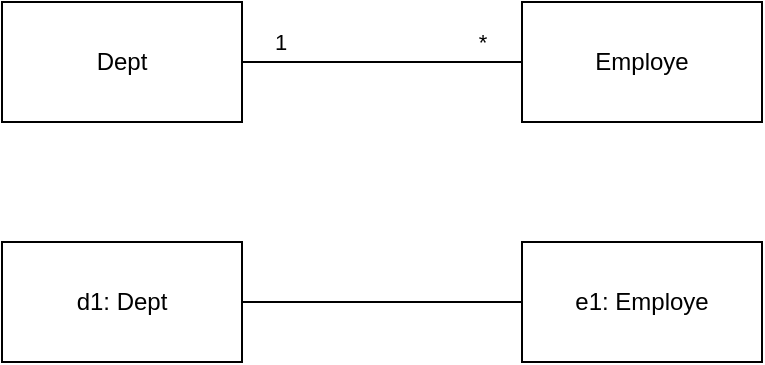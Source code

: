 <mxfile version="13.7.7" type="device"><diagram id="qnxRXt7XSZIyb2SBhUwH" name="Page-1"><mxGraphModel dx="796" dy="498" grid="1" gridSize="10" guides="1" tooltips="1" connect="1" arrows="1" fold="1" page="1" pageScale="1" pageWidth="827" pageHeight="1169" math="0" shadow="0"><root><mxCell id="0"/><mxCell id="1" parent="0"/><mxCell id="HIczmYZG010_QX38tFyZ-1" value="Dept" style="rounded=0;whiteSpace=wrap;html=1;" vertex="1" parent="1"><mxGeometry x="110" y="130" width="120" height="60" as="geometry"/></mxCell><mxCell id="HIczmYZG010_QX38tFyZ-2" value="Employe" style="rounded=0;whiteSpace=wrap;html=1;" vertex="1" parent="1"><mxGeometry x="370" y="130" width="120" height="60" as="geometry"/></mxCell><mxCell id="HIczmYZG010_QX38tFyZ-3" value="d1: Dept" style="rounded=0;whiteSpace=wrap;html=1;" vertex="1" parent="1"><mxGeometry x="110" y="250" width="120" height="60" as="geometry"/></mxCell><mxCell id="HIczmYZG010_QX38tFyZ-4" value="e1: Employe" style="rounded=0;whiteSpace=wrap;html=1;" vertex="1" parent="1"><mxGeometry x="370" y="250" width="120" height="60" as="geometry"/></mxCell><mxCell id="HIczmYZG010_QX38tFyZ-5" value="" style="endArrow=none;html=1;exitX=1;exitY=0.5;exitDx=0;exitDy=0;entryX=0;entryY=0.5;entryDx=0;entryDy=0;" edge="1" parent="1" source="HIczmYZG010_QX38tFyZ-1" target="HIczmYZG010_QX38tFyZ-2"><mxGeometry width="50" height="50" relative="1" as="geometry"><mxPoint x="380" y="280" as="sourcePoint"/><mxPoint x="430" y="230" as="targetPoint"/></mxGeometry></mxCell><mxCell id="HIczmYZG010_QX38tFyZ-6" value="1" style="edgeLabel;html=1;align=center;verticalAlign=middle;resizable=0;points=[];" vertex="1" connectable="0" parent="HIczmYZG010_QX38tFyZ-5"><mxGeometry x="-0.729" y="-3" relative="1" as="geometry"><mxPoint y="-13" as="offset"/></mxGeometry></mxCell><mxCell id="HIczmYZG010_QX38tFyZ-7" value="*" style="edgeLabel;html=1;align=center;verticalAlign=middle;resizable=0;points=[];" vertex="1" connectable="0" parent="HIczmYZG010_QX38tFyZ-5"><mxGeometry x="0.757" y="-1" relative="1" as="geometry"><mxPoint x="-3" y="-11" as="offset"/></mxGeometry></mxCell><mxCell id="HIczmYZG010_QX38tFyZ-8" value="" style="endArrow=none;html=1;exitX=1;exitY=0.5;exitDx=0;exitDy=0;entryX=0;entryY=0.5;entryDx=0;entryDy=0;" edge="1" parent="1" source="HIczmYZG010_QX38tFyZ-3" target="HIczmYZG010_QX38tFyZ-4"><mxGeometry width="50" height="50" relative="1" as="geometry"><mxPoint x="380" y="280" as="sourcePoint"/><mxPoint x="430" y="230" as="targetPoint"/></mxGeometry></mxCell></root></mxGraphModel></diagram></mxfile>
